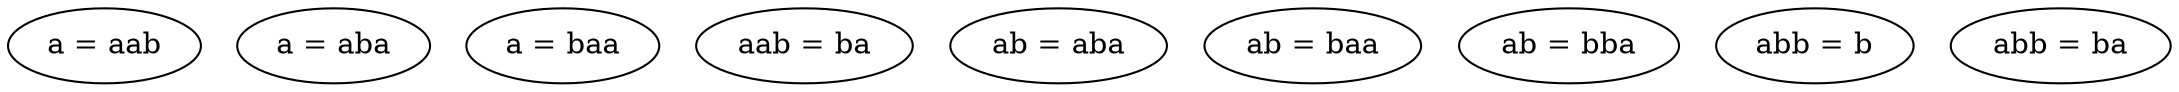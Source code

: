 digraph finite_state_machine {
	rankdir=TB;
	node [shape = ellipse];
	"a = aab"
	"a = aba"
	"a = baa"
	"aab = ba"
	"ab = aba"
	"ab = baa"
	"ab = bba"
	"abb = b"
	"abb = ba"
}